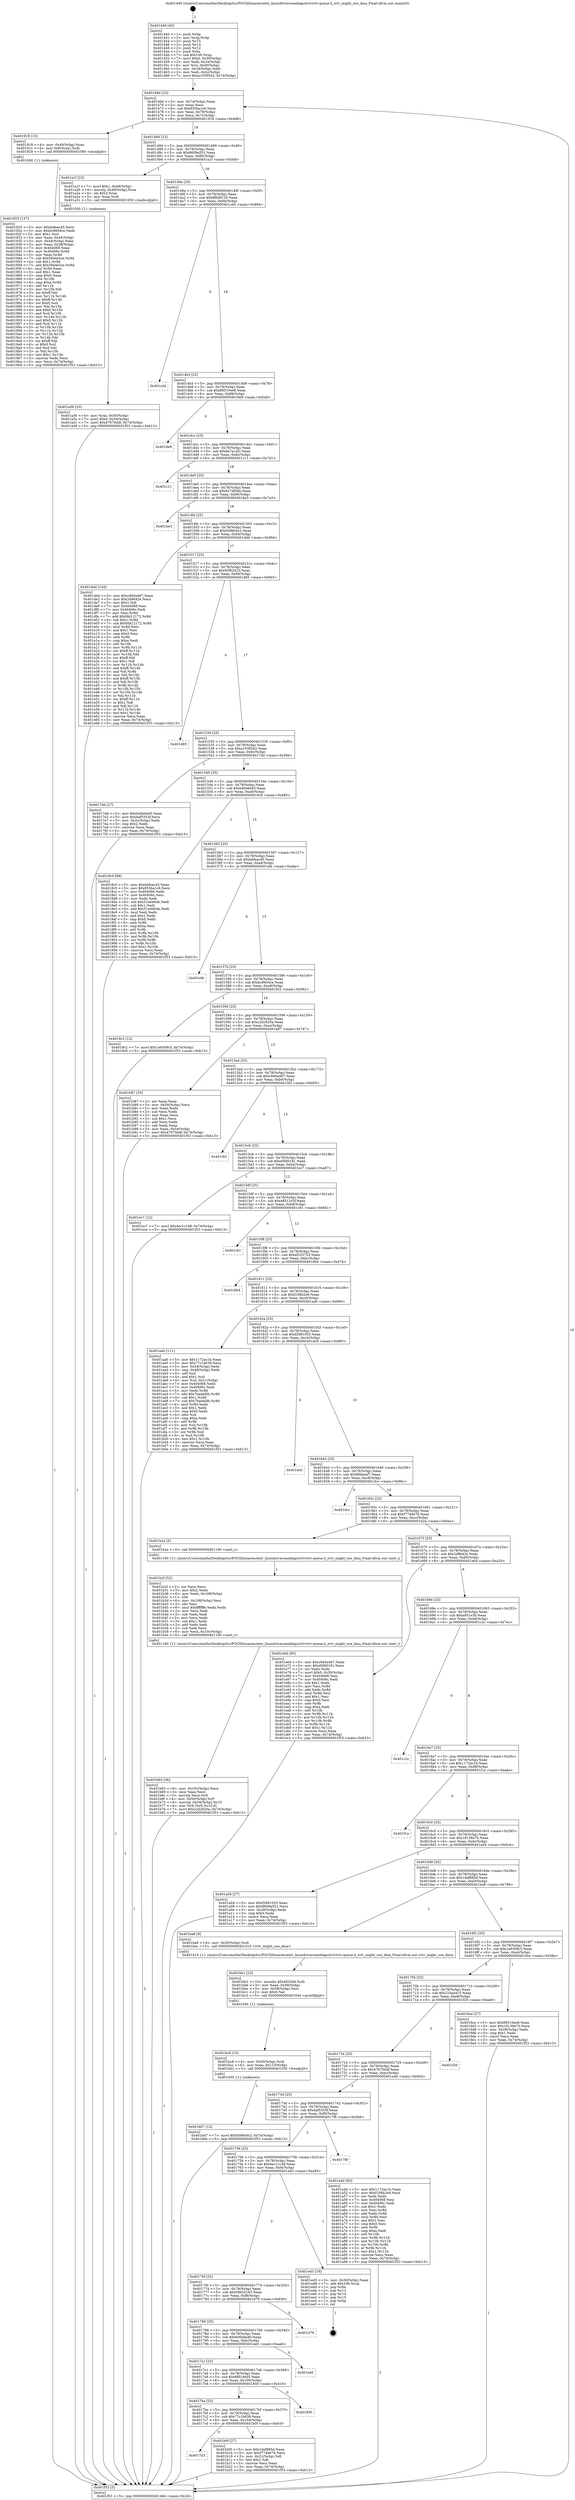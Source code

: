 digraph "0x401440" {
  label = "0x401440 (/mnt/c/Users/mathe/Desktop/tcc/POCII/binaries/extr_linuxdriversmediapciivtvivtv-queue.h_ivtv_might_use_dma_Final-ollvm.out::main(0))"
  labelloc = "t"
  node[shape=record]

  Entry [label="",width=0.3,height=0.3,shape=circle,fillcolor=black,style=filled]
  "0x40146d" [label="{
     0x40146d [23]\l
     | [instrs]\l
     &nbsp;&nbsp;0x40146d \<+3\>: mov -0x74(%rbp),%eax\l
     &nbsp;&nbsp;0x401470 \<+2\>: mov %eax,%ecx\l
     &nbsp;&nbsp;0x401472 \<+6\>: sub $0x855ba1c6,%ecx\l
     &nbsp;&nbsp;0x401478 \<+3\>: mov %eax,-0x78(%rbp)\l
     &nbsp;&nbsp;0x40147b \<+3\>: mov %ecx,-0x7c(%rbp)\l
     &nbsp;&nbsp;0x40147e \<+6\>: je 0000000000401918 \<main+0x4d8\>\l
  }"]
  "0x401918" [label="{
     0x401918 [13]\l
     | [instrs]\l
     &nbsp;&nbsp;0x401918 \<+4\>: mov -0x40(%rbp),%rax\l
     &nbsp;&nbsp;0x40191c \<+4\>: mov 0x8(%rax),%rdi\l
     &nbsp;&nbsp;0x401920 \<+5\>: call 0000000000401060 \<atoi@plt\>\l
     | [calls]\l
     &nbsp;&nbsp;0x401060 \{1\} (unknown)\l
  }"]
  "0x401484" [label="{
     0x401484 [22]\l
     | [instrs]\l
     &nbsp;&nbsp;0x401484 \<+5\>: jmp 0000000000401489 \<main+0x49\>\l
     &nbsp;&nbsp;0x401489 \<+3\>: mov -0x78(%rbp),%eax\l
     &nbsp;&nbsp;0x40148c \<+5\>: sub $0x8609a551,%eax\l
     &nbsp;&nbsp;0x401491 \<+3\>: mov %eax,-0x80(%rbp)\l
     &nbsp;&nbsp;0x401494 \<+6\>: je 0000000000401a1f \<main+0x5df\>\l
  }"]
  Exit [label="",width=0.3,height=0.3,shape=circle,fillcolor=black,style=filled,peripheries=2]
  "0x401a1f" [label="{
     0x401a1f [23]\l
     | [instrs]\l
     &nbsp;&nbsp;0x401a1f \<+7\>: movl $0x1,-0x48(%rbp)\l
     &nbsp;&nbsp;0x401a26 \<+4\>: movslq -0x48(%rbp),%rax\l
     &nbsp;&nbsp;0x401a2a \<+4\>: shl $0x3,%rax\l
     &nbsp;&nbsp;0x401a2e \<+3\>: mov %rax,%rdi\l
     &nbsp;&nbsp;0x401a31 \<+5\>: call 0000000000401050 \<malloc@plt\>\l
     | [calls]\l
     &nbsp;&nbsp;0x401050 \{1\} (unknown)\l
  }"]
  "0x40149a" [label="{
     0x40149a [25]\l
     | [instrs]\l
     &nbsp;&nbsp;0x40149a \<+5\>: jmp 000000000040149f \<main+0x5f\>\l
     &nbsp;&nbsp;0x40149f \<+3\>: mov -0x78(%rbp),%eax\l
     &nbsp;&nbsp;0x4014a2 \<+5\>: sub $0x88b9f120,%eax\l
     &nbsp;&nbsp;0x4014a7 \<+6\>: mov %eax,-0x84(%rbp)\l
     &nbsp;&nbsp;0x4014ad \<+6\>: je 0000000000401cd4 \<main+0x894\>\l
  }"]
  "0x401bd7" [label="{
     0x401bd7 [12]\l
     | [instrs]\l
     &nbsp;&nbsp;0x401bd7 \<+7\>: movl $0x9388c6c2,-0x74(%rbp)\l
     &nbsp;&nbsp;0x401bde \<+5\>: jmp 0000000000401f53 \<main+0xb13\>\l
  }"]
  "0x401cd4" [label="{
     0x401cd4\l
  }", style=dashed]
  "0x4014b3" [label="{
     0x4014b3 [25]\l
     | [instrs]\l
     &nbsp;&nbsp;0x4014b3 \<+5\>: jmp 00000000004014b8 \<main+0x78\>\l
     &nbsp;&nbsp;0x4014b8 \<+3\>: mov -0x78(%rbp),%eax\l
     &nbsp;&nbsp;0x4014bb \<+5\>: sub $0x89510ee8,%eax\l
     &nbsp;&nbsp;0x4014c0 \<+6\>: mov %eax,-0x88(%rbp)\l
     &nbsp;&nbsp;0x4014c6 \<+6\>: je 00000000004019e9 \<main+0x5a9\>\l
  }"]
  "0x401bc8" [label="{
     0x401bc8 [15]\l
     | [instrs]\l
     &nbsp;&nbsp;0x401bc8 \<+4\>: mov -0x50(%rbp),%rdi\l
     &nbsp;&nbsp;0x401bcc \<+6\>: mov %eax,-0x110(%rbp)\l
     &nbsp;&nbsp;0x401bd2 \<+5\>: call 0000000000401030 \<free@plt\>\l
     | [calls]\l
     &nbsp;&nbsp;0x401030 \{1\} (unknown)\l
  }"]
  "0x4019e9" [label="{
     0x4019e9\l
  }", style=dashed]
  "0x4014cc" [label="{
     0x4014cc [25]\l
     | [instrs]\l
     &nbsp;&nbsp;0x4014cc \<+5\>: jmp 00000000004014d1 \<main+0x91\>\l
     &nbsp;&nbsp;0x4014d1 \<+3\>: mov -0x78(%rbp),%eax\l
     &nbsp;&nbsp;0x4014d4 \<+5\>: sub $0x8a7a1af2,%eax\l
     &nbsp;&nbsp;0x4014d9 \<+6\>: mov %eax,-0x8c(%rbp)\l
     &nbsp;&nbsp;0x4014df \<+6\>: je 0000000000401c11 \<main+0x7d1\>\l
  }"]
  "0x401bb1" [label="{
     0x401bb1 [23]\l
     | [instrs]\l
     &nbsp;&nbsp;0x401bb1 \<+10\>: movabs $0x4020d6,%rdi\l
     &nbsp;&nbsp;0x401bbb \<+3\>: mov %eax,-0x58(%rbp)\l
     &nbsp;&nbsp;0x401bbe \<+3\>: mov -0x58(%rbp),%esi\l
     &nbsp;&nbsp;0x401bc1 \<+2\>: mov $0x0,%al\l
     &nbsp;&nbsp;0x401bc3 \<+5\>: call 0000000000401040 \<printf@plt\>\l
     | [calls]\l
     &nbsp;&nbsp;0x401040 \{1\} (unknown)\l
  }"]
  "0x401c11" [label="{
     0x401c11\l
  }", style=dashed]
  "0x4014e5" [label="{
     0x4014e5 [25]\l
     | [instrs]\l
     &nbsp;&nbsp;0x4014e5 \<+5\>: jmp 00000000004014ea \<main+0xaa\>\l
     &nbsp;&nbsp;0x4014ea \<+3\>: mov -0x78(%rbp),%eax\l
     &nbsp;&nbsp;0x4014ed \<+5\>: sub $0x927df54b,%eax\l
     &nbsp;&nbsp;0x4014f2 \<+6\>: mov %eax,-0x90(%rbp)\l
     &nbsp;&nbsp;0x4014f8 \<+6\>: je 0000000000401be3 \<main+0x7a3\>\l
  }"]
  "0x401b63" [label="{
     0x401b63 [36]\l
     | [instrs]\l
     &nbsp;&nbsp;0x401b63 \<+6\>: mov -0x10c(%rbp),%ecx\l
     &nbsp;&nbsp;0x401b69 \<+3\>: imul %eax,%ecx\l
     &nbsp;&nbsp;0x401b6c \<+3\>: movslq %ecx,%r8\l
     &nbsp;&nbsp;0x401b6f \<+4\>: mov -0x50(%rbp),%r9\l
     &nbsp;&nbsp;0x401b73 \<+4\>: movslq -0x54(%rbp),%r10\l
     &nbsp;&nbsp;0x401b77 \<+4\>: mov %r8,(%r9,%r10,8)\l
     &nbsp;&nbsp;0x401b7b \<+7\>: movl $0xc2d2620a,-0x74(%rbp)\l
     &nbsp;&nbsp;0x401b82 \<+5\>: jmp 0000000000401f53 \<main+0xb13\>\l
  }"]
  "0x401be3" [label="{
     0x401be3\l
  }", style=dashed]
  "0x4014fe" [label="{
     0x4014fe [25]\l
     | [instrs]\l
     &nbsp;&nbsp;0x4014fe \<+5\>: jmp 0000000000401503 \<main+0xc3\>\l
     &nbsp;&nbsp;0x401503 \<+3\>: mov -0x78(%rbp),%eax\l
     &nbsp;&nbsp;0x401506 \<+5\>: sub $0x9388c6c2,%eax\l
     &nbsp;&nbsp;0x40150b \<+6\>: mov %eax,-0x94(%rbp)\l
     &nbsp;&nbsp;0x401511 \<+6\>: je 0000000000401ddd \<main+0x99d\>\l
  }"]
  "0x401b2f" [label="{
     0x401b2f [52]\l
     | [instrs]\l
     &nbsp;&nbsp;0x401b2f \<+2\>: xor %ecx,%ecx\l
     &nbsp;&nbsp;0x401b31 \<+5\>: mov $0x2,%edx\l
     &nbsp;&nbsp;0x401b36 \<+6\>: mov %edx,-0x108(%rbp)\l
     &nbsp;&nbsp;0x401b3c \<+1\>: cltd\l
     &nbsp;&nbsp;0x401b3d \<+6\>: mov -0x108(%rbp),%esi\l
     &nbsp;&nbsp;0x401b43 \<+2\>: idiv %esi\l
     &nbsp;&nbsp;0x401b45 \<+6\>: imul $0xfffffffe,%edx,%edx\l
     &nbsp;&nbsp;0x401b4b \<+2\>: mov %ecx,%edi\l
     &nbsp;&nbsp;0x401b4d \<+2\>: sub %edx,%edi\l
     &nbsp;&nbsp;0x401b4f \<+2\>: mov %ecx,%edx\l
     &nbsp;&nbsp;0x401b51 \<+3\>: sub $0x1,%edx\l
     &nbsp;&nbsp;0x401b54 \<+2\>: add %edx,%edi\l
     &nbsp;&nbsp;0x401b56 \<+2\>: sub %edi,%ecx\l
     &nbsp;&nbsp;0x401b58 \<+6\>: mov %ecx,-0x10c(%rbp)\l
     &nbsp;&nbsp;0x401b5e \<+5\>: call 0000000000401160 \<next_i\>\l
     | [calls]\l
     &nbsp;&nbsp;0x401160 \{1\} (/mnt/c/Users/mathe/Desktop/tcc/POCII/binaries/extr_linuxdriversmediapciivtvivtv-queue.h_ivtv_might_use_dma_Final-ollvm.out::next_i)\l
  }"]
  "0x401ddd" [label="{
     0x401ddd [144]\l
     | [instrs]\l
     &nbsp;&nbsp;0x401ddd \<+5\>: mov $0xc940a467,%eax\l
     &nbsp;&nbsp;0x401de2 \<+5\>: mov $0x2d8642e,%ecx\l
     &nbsp;&nbsp;0x401de7 \<+2\>: mov $0x1,%dl\l
     &nbsp;&nbsp;0x401de9 \<+7\>: mov 0x404068,%esi\l
     &nbsp;&nbsp;0x401df0 \<+7\>: mov 0x40406c,%edi\l
     &nbsp;&nbsp;0x401df7 \<+3\>: mov %esi,%r8d\l
     &nbsp;&nbsp;0x401dfa \<+7\>: add $0xfdd12172,%r8d\l
     &nbsp;&nbsp;0x401e01 \<+4\>: sub $0x1,%r8d\l
     &nbsp;&nbsp;0x401e05 \<+7\>: sub $0xfdd12172,%r8d\l
     &nbsp;&nbsp;0x401e0c \<+4\>: imul %r8d,%esi\l
     &nbsp;&nbsp;0x401e10 \<+3\>: and $0x1,%esi\l
     &nbsp;&nbsp;0x401e13 \<+3\>: cmp $0x0,%esi\l
     &nbsp;&nbsp;0x401e16 \<+4\>: sete %r9b\l
     &nbsp;&nbsp;0x401e1a \<+3\>: cmp $0xa,%edi\l
     &nbsp;&nbsp;0x401e1d \<+4\>: setl %r10b\l
     &nbsp;&nbsp;0x401e21 \<+3\>: mov %r9b,%r11b\l
     &nbsp;&nbsp;0x401e24 \<+4\>: xor $0xff,%r11b\l
     &nbsp;&nbsp;0x401e28 \<+3\>: mov %r10b,%bl\l
     &nbsp;&nbsp;0x401e2b \<+3\>: xor $0xff,%bl\l
     &nbsp;&nbsp;0x401e2e \<+3\>: xor $0x1,%dl\l
     &nbsp;&nbsp;0x401e31 \<+3\>: mov %r11b,%r14b\l
     &nbsp;&nbsp;0x401e34 \<+4\>: and $0xff,%r14b\l
     &nbsp;&nbsp;0x401e38 \<+3\>: and %dl,%r9b\l
     &nbsp;&nbsp;0x401e3b \<+3\>: mov %bl,%r15b\l
     &nbsp;&nbsp;0x401e3e \<+4\>: and $0xff,%r15b\l
     &nbsp;&nbsp;0x401e42 \<+3\>: and %dl,%r10b\l
     &nbsp;&nbsp;0x401e45 \<+3\>: or %r9b,%r14b\l
     &nbsp;&nbsp;0x401e48 \<+3\>: or %r10b,%r15b\l
     &nbsp;&nbsp;0x401e4b \<+3\>: xor %r15b,%r14b\l
     &nbsp;&nbsp;0x401e4e \<+3\>: or %bl,%r11b\l
     &nbsp;&nbsp;0x401e51 \<+4\>: xor $0xff,%r11b\l
     &nbsp;&nbsp;0x401e55 \<+3\>: or $0x1,%dl\l
     &nbsp;&nbsp;0x401e58 \<+3\>: and %dl,%r11b\l
     &nbsp;&nbsp;0x401e5b \<+3\>: or %r11b,%r14b\l
     &nbsp;&nbsp;0x401e5e \<+4\>: test $0x1,%r14b\l
     &nbsp;&nbsp;0x401e62 \<+3\>: cmovne %ecx,%eax\l
     &nbsp;&nbsp;0x401e65 \<+3\>: mov %eax,-0x74(%rbp)\l
     &nbsp;&nbsp;0x401e68 \<+5\>: jmp 0000000000401f53 \<main+0xb13\>\l
  }"]
  "0x401517" [label="{
     0x401517 [25]\l
     | [instrs]\l
     &nbsp;&nbsp;0x401517 \<+5\>: jmp 000000000040151c \<main+0xdc\>\l
     &nbsp;&nbsp;0x40151c \<+3\>: mov -0x78(%rbp),%eax\l
     &nbsp;&nbsp;0x40151f \<+5\>: sub $0x93fb2b23,%eax\l
     &nbsp;&nbsp;0x401524 \<+6\>: mov %eax,-0x98(%rbp)\l
     &nbsp;&nbsp;0x40152a \<+6\>: je 0000000000401d85 \<main+0x945\>\l
  }"]
  "0x4017d3" [label="{
     0x4017d3\l
  }", style=dashed]
  "0x401d85" [label="{
     0x401d85\l
  }", style=dashed]
  "0x401530" [label="{
     0x401530 [25]\l
     | [instrs]\l
     &nbsp;&nbsp;0x401530 \<+5\>: jmp 0000000000401535 \<main+0xf5\>\l
     &nbsp;&nbsp;0x401535 \<+3\>: mov -0x78(%rbp),%eax\l
     &nbsp;&nbsp;0x401538 \<+5\>: sub $0xa1039542,%eax\l
     &nbsp;&nbsp;0x40153d \<+6\>: mov %eax,-0x9c(%rbp)\l
     &nbsp;&nbsp;0x401543 \<+6\>: je 00000000004017dd \<main+0x39d\>\l
  }"]
  "0x401b0f" [label="{
     0x401b0f [27]\l
     | [instrs]\l
     &nbsp;&nbsp;0x401b0f \<+5\>: mov $0x1daf885d,%eax\l
     &nbsp;&nbsp;0x401b14 \<+5\>: mov $0xf774de78,%ecx\l
     &nbsp;&nbsp;0x401b19 \<+3\>: mov -0x21(%rbp),%dl\l
     &nbsp;&nbsp;0x401b1c \<+3\>: test $0x1,%dl\l
     &nbsp;&nbsp;0x401b1f \<+3\>: cmovne %ecx,%eax\l
     &nbsp;&nbsp;0x401b22 \<+3\>: mov %eax,-0x74(%rbp)\l
     &nbsp;&nbsp;0x401b25 \<+5\>: jmp 0000000000401f53 \<main+0xb13\>\l
  }"]
  "0x4017dd" [label="{
     0x4017dd [27]\l
     | [instrs]\l
     &nbsp;&nbsp;0x4017dd \<+5\>: mov $0xb40e6e45,%eax\l
     &nbsp;&nbsp;0x4017e2 \<+5\>: mov $0x4af5353f,%ecx\l
     &nbsp;&nbsp;0x4017e7 \<+3\>: mov -0x2c(%rbp),%edx\l
     &nbsp;&nbsp;0x4017ea \<+3\>: cmp $0x2,%edx\l
     &nbsp;&nbsp;0x4017ed \<+3\>: cmovne %ecx,%eax\l
     &nbsp;&nbsp;0x4017f0 \<+3\>: mov %eax,-0x74(%rbp)\l
     &nbsp;&nbsp;0x4017f3 \<+5\>: jmp 0000000000401f53 \<main+0xb13\>\l
  }"]
  "0x401549" [label="{
     0x401549 [25]\l
     | [instrs]\l
     &nbsp;&nbsp;0x401549 \<+5\>: jmp 000000000040154e \<main+0x10e\>\l
     &nbsp;&nbsp;0x40154e \<+3\>: mov -0x78(%rbp),%eax\l
     &nbsp;&nbsp;0x401551 \<+5\>: sub $0xb40e6e45,%eax\l
     &nbsp;&nbsp;0x401556 \<+6\>: mov %eax,-0xa0(%rbp)\l
     &nbsp;&nbsp;0x40155c \<+6\>: je 00000000004018c0 \<main+0x480\>\l
  }"]
  "0x401f53" [label="{
     0x401f53 [5]\l
     | [instrs]\l
     &nbsp;&nbsp;0x401f53 \<+5\>: jmp 000000000040146d \<main+0x2d\>\l
  }"]
  "0x401440" [label="{
     0x401440 [45]\l
     | [instrs]\l
     &nbsp;&nbsp;0x401440 \<+1\>: push %rbp\l
     &nbsp;&nbsp;0x401441 \<+3\>: mov %rsp,%rbp\l
     &nbsp;&nbsp;0x401444 \<+2\>: push %r15\l
     &nbsp;&nbsp;0x401446 \<+2\>: push %r14\l
     &nbsp;&nbsp;0x401448 \<+2\>: push %r12\l
     &nbsp;&nbsp;0x40144a \<+1\>: push %rbx\l
     &nbsp;&nbsp;0x40144b \<+7\>: sub $0x100,%rsp\l
     &nbsp;&nbsp;0x401452 \<+7\>: movl $0x0,-0x30(%rbp)\l
     &nbsp;&nbsp;0x401459 \<+3\>: mov %edi,-0x34(%rbp)\l
     &nbsp;&nbsp;0x40145c \<+4\>: mov %rsi,-0x40(%rbp)\l
     &nbsp;&nbsp;0x401460 \<+3\>: mov -0x34(%rbp),%edi\l
     &nbsp;&nbsp;0x401463 \<+3\>: mov %edi,-0x2c(%rbp)\l
     &nbsp;&nbsp;0x401466 \<+7\>: movl $0xa1039542,-0x74(%rbp)\l
  }"]
  "0x4017ba" [label="{
     0x4017ba [25]\l
     | [instrs]\l
     &nbsp;&nbsp;0x4017ba \<+5\>: jmp 00000000004017bf \<main+0x37f\>\l
     &nbsp;&nbsp;0x4017bf \<+3\>: mov -0x78(%rbp),%eax\l
     &nbsp;&nbsp;0x4017c2 \<+5\>: sub $0x77c1b639,%eax\l
     &nbsp;&nbsp;0x4017c7 \<+6\>: mov %eax,-0x104(%rbp)\l
     &nbsp;&nbsp;0x4017cd \<+6\>: je 0000000000401b0f \<main+0x6cf\>\l
  }"]
  "0x4018c0" [label="{
     0x4018c0 [88]\l
     | [instrs]\l
     &nbsp;&nbsp;0x4018c0 \<+5\>: mov $0xbbfeac45,%eax\l
     &nbsp;&nbsp;0x4018c5 \<+5\>: mov $0x855ba1c6,%ecx\l
     &nbsp;&nbsp;0x4018ca \<+7\>: mov 0x404068,%edx\l
     &nbsp;&nbsp;0x4018d1 \<+7\>: mov 0x40406c,%esi\l
     &nbsp;&nbsp;0x4018d8 \<+2\>: mov %edx,%edi\l
     &nbsp;&nbsp;0x4018da \<+6\>: sub $0x51ed464b,%edi\l
     &nbsp;&nbsp;0x4018e0 \<+3\>: sub $0x1,%edi\l
     &nbsp;&nbsp;0x4018e3 \<+6\>: add $0x51ed464b,%edi\l
     &nbsp;&nbsp;0x4018e9 \<+3\>: imul %edi,%edx\l
     &nbsp;&nbsp;0x4018ec \<+3\>: and $0x1,%edx\l
     &nbsp;&nbsp;0x4018ef \<+3\>: cmp $0x0,%edx\l
     &nbsp;&nbsp;0x4018f2 \<+4\>: sete %r8b\l
     &nbsp;&nbsp;0x4018f6 \<+3\>: cmp $0xa,%esi\l
     &nbsp;&nbsp;0x4018f9 \<+4\>: setl %r9b\l
     &nbsp;&nbsp;0x4018fd \<+3\>: mov %r8b,%r10b\l
     &nbsp;&nbsp;0x401900 \<+3\>: and %r9b,%r10b\l
     &nbsp;&nbsp;0x401903 \<+3\>: xor %r9b,%r8b\l
     &nbsp;&nbsp;0x401906 \<+3\>: or %r8b,%r10b\l
     &nbsp;&nbsp;0x401909 \<+4\>: test $0x1,%r10b\l
     &nbsp;&nbsp;0x40190d \<+3\>: cmovne %ecx,%eax\l
     &nbsp;&nbsp;0x401910 \<+3\>: mov %eax,-0x74(%rbp)\l
     &nbsp;&nbsp;0x401913 \<+5\>: jmp 0000000000401f53 \<main+0xb13\>\l
  }"]
  "0x401562" [label="{
     0x401562 [25]\l
     | [instrs]\l
     &nbsp;&nbsp;0x401562 \<+5\>: jmp 0000000000401567 \<main+0x127\>\l
     &nbsp;&nbsp;0x401567 \<+3\>: mov -0x78(%rbp),%eax\l
     &nbsp;&nbsp;0x40156a \<+5\>: sub $0xbbfeac45,%eax\l
     &nbsp;&nbsp;0x40156f \<+6\>: mov %eax,-0xa4(%rbp)\l
     &nbsp;&nbsp;0x401575 \<+6\>: je 0000000000401efe \<main+0xabe\>\l
  }"]
  "0x401925" [label="{
     0x401925 [157]\l
     | [instrs]\l
     &nbsp;&nbsp;0x401925 \<+5\>: mov $0xbbfeac45,%ecx\l
     &nbsp;&nbsp;0x40192a \<+5\>: mov $0xbc8604ce,%edx\l
     &nbsp;&nbsp;0x40192f \<+3\>: mov $0x1,%sil\l
     &nbsp;&nbsp;0x401932 \<+3\>: mov %eax,-0x44(%rbp)\l
     &nbsp;&nbsp;0x401935 \<+3\>: mov -0x44(%rbp),%eax\l
     &nbsp;&nbsp;0x401938 \<+3\>: mov %eax,-0x28(%rbp)\l
     &nbsp;&nbsp;0x40193b \<+7\>: mov 0x404068,%eax\l
     &nbsp;&nbsp;0x401942 \<+8\>: mov 0x40406c,%r8d\l
     &nbsp;&nbsp;0x40194a \<+3\>: mov %eax,%r9d\l
     &nbsp;&nbsp;0x40194d \<+7\>: sub $0x5944e3ce,%r9d\l
     &nbsp;&nbsp;0x401954 \<+4\>: sub $0x1,%r9d\l
     &nbsp;&nbsp;0x401958 \<+7\>: add $0x5944e3ce,%r9d\l
     &nbsp;&nbsp;0x40195f \<+4\>: imul %r9d,%eax\l
     &nbsp;&nbsp;0x401963 \<+3\>: and $0x1,%eax\l
     &nbsp;&nbsp;0x401966 \<+3\>: cmp $0x0,%eax\l
     &nbsp;&nbsp;0x401969 \<+4\>: sete %r10b\l
     &nbsp;&nbsp;0x40196d \<+4\>: cmp $0xa,%r8d\l
     &nbsp;&nbsp;0x401971 \<+4\>: setl %r11b\l
     &nbsp;&nbsp;0x401975 \<+3\>: mov %r10b,%bl\l
     &nbsp;&nbsp;0x401978 \<+3\>: xor $0xff,%bl\l
     &nbsp;&nbsp;0x40197b \<+3\>: mov %r11b,%r14b\l
     &nbsp;&nbsp;0x40197e \<+4\>: xor $0xff,%r14b\l
     &nbsp;&nbsp;0x401982 \<+4\>: xor $0x0,%sil\l
     &nbsp;&nbsp;0x401986 \<+3\>: mov %bl,%r15b\l
     &nbsp;&nbsp;0x401989 \<+4\>: and $0x0,%r15b\l
     &nbsp;&nbsp;0x40198d \<+3\>: and %sil,%r10b\l
     &nbsp;&nbsp;0x401990 \<+3\>: mov %r14b,%r12b\l
     &nbsp;&nbsp;0x401993 \<+4\>: and $0x0,%r12b\l
     &nbsp;&nbsp;0x401997 \<+3\>: and %sil,%r11b\l
     &nbsp;&nbsp;0x40199a \<+3\>: or %r10b,%r15b\l
     &nbsp;&nbsp;0x40199d \<+3\>: or %r11b,%r12b\l
     &nbsp;&nbsp;0x4019a0 \<+3\>: xor %r12b,%r15b\l
     &nbsp;&nbsp;0x4019a3 \<+3\>: or %r14b,%bl\l
     &nbsp;&nbsp;0x4019a6 \<+3\>: xor $0xff,%bl\l
     &nbsp;&nbsp;0x4019a9 \<+4\>: or $0x0,%sil\l
     &nbsp;&nbsp;0x4019ad \<+3\>: and %sil,%bl\l
     &nbsp;&nbsp;0x4019b0 \<+3\>: or %bl,%r15b\l
     &nbsp;&nbsp;0x4019b3 \<+4\>: test $0x1,%r15b\l
     &nbsp;&nbsp;0x4019b7 \<+3\>: cmovne %edx,%ecx\l
     &nbsp;&nbsp;0x4019ba \<+3\>: mov %ecx,-0x74(%rbp)\l
     &nbsp;&nbsp;0x4019bd \<+5\>: jmp 0000000000401f53 \<main+0xb13\>\l
  }"]
  "0x401850" [label="{
     0x401850\l
  }", style=dashed]
  "0x401efe" [label="{
     0x401efe\l
  }", style=dashed]
  "0x40157b" [label="{
     0x40157b [25]\l
     | [instrs]\l
     &nbsp;&nbsp;0x40157b \<+5\>: jmp 0000000000401580 \<main+0x140\>\l
     &nbsp;&nbsp;0x401580 \<+3\>: mov -0x78(%rbp),%eax\l
     &nbsp;&nbsp;0x401583 \<+5\>: sub $0xbc8604ce,%eax\l
     &nbsp;&nbsp;0x401588 \<+6\>: mov %eax,-0xa8(%rbp)\l
     &nbsp;&nbsp;0x40158e \<+6\>: je 00000000004019c2 \<main+0x582\>\l
  }"]
  "0x4017a1" [label="{
     0x4017a1 [25]\l
     | [instrs]\l
     &nbsp;&nbsp;0x4017a1 \<+5\>: jmp 00000000004017a6 \<main+0x366\>\l
     &nbsp;&nbsp;0x4017a6 \<+3\>: mov -0x78(%rbp),%eax\l
     &nbsp;&nbsp;0x4017a9 \<+5\>: sub $0x6f814ed5,%eax\l
     &nbsp;&nbsp;0x4017ae \<+6\>: mov %eax,-0x100(%rbp)\l
     &nbsp;&nbsp;0x4017b4 \<+6\>: je 0000000000401850 \<main+0x410\>\l
  }"]
  "0x4019c2" [label="{
     0x4019c2 [12]\l
     | [instrs]\l
     &nbsp;&nbsp;0x4019c2 \<+7\>: movl $0x1e9309c5,-0x74(%rbp)\l
     &nbsp;&nbsp;0x4019c9 \<+5\>: jmp 0000000000401f53 \<main+0xb13\>\l
  }"]
  "0x401594" [label="{
     0x401594 [25]\l
     | [instrs]\l
     &nbsp;&nbsp;0x401594 \<+5\>: jmp 0000000000401599 \<main+0x159\>\l
     &nbsp;&nbsp;0x401599 \<+3\>: mov -0x78(%rbp),%eax\l
     &nbsp;&nbsp;0x40159c \<+5\>: sub $0xc2d2620a,%eax\l
     &nbsp;&nbsp;0x4015a1 \<+6\>: mov %eax,-0xac(%rbp)\l
     &nbsp;&nbsp;0x4015a7 \<+6\>: je 0000000000401b87 \<main+0x747\>\l
  }"]
  "0x401ee6" [label="{
     0x401ee6\l
  }", style=dashed]
  "0x401b87" [label="{
     0x401b87 [33]\l
     | [instrs]\l
     &nbsp;&nbsp;0x401b87 \<+2\>: xor %eax,%eax\l
     &nbsp;&nbsp;0x401b89 \<+3\>: mov -0x54(%rbp),%ecx\l
     &nbsp;&nbsp;0x401b8c \<+2\>: mov %eax,%edx\l
     &nbsp;&nbsp;0x401b8e \<+2\>: sub %ecx,%edx\l
     &nbsp;&nbsp;0x401b90 \<+2\>: mov %eax,%ecx\l
     &nbsp;&nbsp;0x401b92 \<+3\>: sub $0x1,%ecx\l
     &nbsp;&nbsp;0x401b95 \<+2\>: add %ecx,%edx\l
     &nbsp;&nbsp;0x401b97 \<+2\>: sub %edx,%eax\l
     &nbsp;&nbsp;0x401b99 \<+3\>: mov %eax,-0x54(%rbp)\l
     &nbsp;&nbsp;0x401b9c \<+7\>: movl $0x47670d4f,-0x74(%rbp)\l
     &nbsp;&nbsp;0x401ba3 \<+5\>: jmp 0000000000401f53 \<main+0xb13\>\l
  }"]
  "0x4015ad" [label="{
     0x4015ad [25]\l
     | [instrs]\l
     &nbsp;&nbsp;0x4015ad \<+5\>: jmp 00000000004015b2 \<main+0x172\>\l
     &nbsp;&nbsp;0x4015b2 \<+3\>: mov -0x78(%rbp),%eax\l
     &nbsp;&nbsp;0x4015b5 \<+5\>: sub $0xc940a467,%eax\l
     &nbsp;&nbsp;0x4015ba \<+6\>: mov %eax,-0xb0(%rbp)\l
     &nbsp;&nbsp;0x4015c0 \<+6\>: je 0000000000401f45 \<main+0xb05\>\l
  }"]
  "0x401788" [label="{
     0x401788 [25]\l
     | [instrs]\l
     &nbsp;&nbsp;0x401788 \<+5\>: jmp 000000000040178d \<main+0x34d\>\l
     &nbsp;&nbsp;0x40178d \<+3\>: mov -0x78(%rbp),%eax\l
     &nbsp;&nbsp;0x401790 \<+5\>: sub $0x606bbe40,%eax\l
     &nbsp;&nbsp;0x401795 \<+6\>: mov %eax,-0xfc(%rbp)\l
     &nbsp;&nbsp;0x40179b \<+6\>: je 0000000000401ee6 \<main+0xaa6\>\l
  }"]
  "0x401f45" [label="{
     0x401f45\l
  }", style=dashed]
  "0x4015c6" [label="{
     0x4015c6 [25]\l
     | [instrs]\l
     &nbsp;&nbsp;0x4015c6 \<+5\>: jmp 00000000004015cb \<main+0x18b\>\l
     &nbsp;&nbsp;0x4015cb \<+3\>: mov -0x78(%rbp),%eax\l
     &nbsp;&nbsp;0x4015ce \<+5\>: sub $0xd0fd0181,%eax\l
     &nbsp;&nbsp;0x4015d3 \<+6\>: mov %eax,-0xb4(%rbp)\l
     &nbsp;&nbsp;0x4015d9 \<+6\>: je 0000000000401ec7 \<main+0xa87\>\l
  }"]
  "0x401d79" [label="{
     0x401d79\l
  }", style=dashed]
  "0x401ec7" [label="{
     0x401ec7 [12]\l
     | [instrs]\l
     &nbsp;&nbsp;0x401ec7 \<+7\>: movl $0x4ec1c148,-0x74(%rbp)\l
     &nbsp;&nbsp;0x401ece \<+5\>: jmp 0000000000401f53 \<main+0xb13\>\l
  }"]
  "0x4015df" [label="{
     0x4015df [25]\l
     | [instrs]\l
     &nbsp;&nbsp;0x4015df \<+5\>: jmp 00000000004015e4 \<main+0x1a4\>\l
     &nbsp;&nbsp;0x4015e4 \<+3\>: mov -0x78(%rbp),%eax\l
     &nbsp;&nbsp;0x4015e7 \<+5\>: sub $0xe8512c5f,%eax\l
     &nbsp;&nbsp;0x4015ec \<+6\>: mov %eax,-0xb8(%rbp)\l
     &nbsp;&nbsp;0x4015f2 \<+6\>: je 0000000000401c81 \<main+0x841\>\l
  }"]
  "0x40176f" [label="{
     0x40176f [25]\l
     | [instrs]\l
     &nbsp;&nbsp;0x40176f \<+5\>: jmp 0000000000401774 \<main+0x334\>\l
     &nbsp;&nbsp;0x401774 \<+3\>: mov -0x78(%rbp),%eax\l
     &nbsp;&nbsp;0x401777 \<+5\>: sub $0x58624183,%eax\l
     &nbsp;&nbsp;0x40177c \<+6\>: mov %eax,-0xf8(%rbp)\l
     &nbsp;&nbsp;0x401782 \<+6\>: je 0000000000401d79 \<main+0x939\>\l
  }"]
  "0x401c81" [label="{
     0x401c81\l
  }", style=dashed]
  "0x4015f8" [label="{
     0x4015f8 [25]\l
     | [instrs]\l
     &nbsp;&nbsp;0x4015f8 \<+5\>: jmp 00000000004015fd \<main+0x1bd\>\l
     &nbsp;&nbsp;0x4015fd \<+3\>: mov -0x78(%rbp),%eax\l
     &nbsp;&nbsp;0x401600 \<+5\>: sub $0xef253725,%eax\l
     &nbsp;&nbsp;0x401605 \<+6\>: mov %eax,-0xbc(%rbp)\l
     &nbsp;&nbsp;0x40160b \<+6\>: je 00000000004018b4 \<main+0x474\>\l
  }"]
  "0x401ed3" [label="{
     0x401ed3 [19]\l
     | [instrs]\l
     &nbsp;&nbsp;0x401ed3 \<+3\>: mov -0x30(%rbp),%eax\l
     &nbsp;&nbsp;0x401ed6 \<+7\>: add $0x100,%rsp\l
     &nbsp;&nbsp;0x401edd \<+1\>: pop %rbx\l
     &nbsp;&nbsp;0x401ede \<+2\>: pop %r12\l
     &nbsp;&nbsp;0x401ee0 \<+2\>: pop %r14\l
     &nbsp;&nbsp;0x401ee2 \<+2\>: pop %r15\l
     &nbsp;&nbsp;0x401ee4 \<+1\>: pop %rbp\l
     &nbsp;&nbsp;0x401ee5 \<+1\>: ret\l
  }"]
  "0x4018b4" [label="{
     0x4018b4\l
  }", style=dashed]
  "0x401611" [label="{
     0x401611 [25]\l
     | [instrs]\l
     &nbsp;&nbsp;0x401611 \<+5\>: jmp 0000000000401616 \<main+0x1d6\>\l
     &nbsp;&nbsp;0x401616 \<+3\>: mov -0x78(%rbp),%eax\l
     &nbsp;&nbsp;0x401619 \<+5\>: sub $0xf108b2e9,%eax\l
     &nbsp;&nbsp;0x40161e \<+6\>: mov %eax,-0xc0(%rbp)\l
     &nbsp;&nbsp;0x401624 \<+6\>: je 0000000000401aa0 \<main+0x660\>\l
  }"]
  "0x401756" [label="{
     0x401756 [25]\l
     | [instrs]\l
     &nbsp;&nbsp;0x401756 \<+5\>: jmp 000000000040175b \<main+0x31b\>\l
     &nbsp;&nbsp;0x40175b \<+3\>: mov -0x78(%rbp),%eax\l
     &nbsp;&nbsp;0x40175e \<+5\>: sub $0x4ec1c148,%eax\l
     &nbsp;&nbsp;0x401763 \<+6\>: mov %eax,-0xf4(%rbp)\l
     &nbsp;&nbsp;0x401769 \<+6\>: je 0000000000401ed3 \<main+0xa93\>\l
  }"]
  "0x401aa0" [label="{
     0x401aa0 [111]\l
     | [instrs]\l
     &nbsp;&nbsp;0x401aa0 \<+5\>: mov $0x1172ac1b,%eax\l
     &nbsp;&nbsp;0x401aa5 \<+5\>: mov $0x77c1b639,%ecx\l
     &nbsp;&nbsp;0x401aaa \<+3\>: mov -0x54(%rbp),%edx\l
     &nbsp;&nbsp;0x401aad \<+3\>: cmp -0x48(%rbp),%edx\l
     &nbsp;&nbsp;0x401ab0 \<+4\>: setl %sil\l
     &nbsp;&nbsp;0x401ab4 \<+4\>: and $0x1,%sil\l
     &nbsp;&nbsp;0x401ab8 \<+4\>: mov %sil,-0x21(%rbp)\l
     &nbsp;&nbsp;0x401abc \<+7\>: mov 0x404068,%edx\l
     &nbsp;&nbsp;0x401ac3 \<+7\>: mov 0x40406c,%edi\l
     &nbsp;&nbsp;0x401aca \<+3\>: mov %edx,%r8d\l
     &nbsp;&nbsp;0x401acd \<+7\>: add $0x7badaf4b,%r8d\l
     &nbsp;&nbsp;0x401ad4 \<+4\>: sub $0x1,%r8d\l
     &nbsp;&nbsp;0x401ad8 \<+7\>: sub $0x7badaf4b,%r8d\l
     &nbsp;&nbsp;0x401adf \<+4\>: imul %r8d,%edx\l
     &nbsp;&nbsp;0x401ae3 \<+3\>: and $0x1,%edx\l
     &nbsp;&nbsp;0x401ae6 \<+3\>: cmp $0x0,%edx\l
     &nbsp;&nbsp;0x401ae9 \<+4\>: sete %sil\l
     &nbsp;&nbsp;0x401aed \<+3\>: cmp $0xa,%edi\l
     &nbsp;&nbsp;0x401af0 \<+4\>: setl %r9b\l
     &nbsp;&nbsp;0x401af4 \<+3\>: mov %sil,%r10b\l
     &nbsp;&nbsp;0x401af7 \<+3\>: and %r9b,%r10b\l
     &nbsp;&nbsp;0x401afa \<+3\>: xor %r9b,%sil\l
     &nbsp;&nbsp;0x401afd \<+3\>: or %sil,%r10b\l
     &nbsp;&nbsp;0x401b00 \<+4\>: test $0x1,%r10b\l
     &nbsp;&nbsp;0x401b04 \<+3\>: cmovne %ecx,%eax\l
     &nbsp;&nbsp;0x401b07 \<+3\>: mov %eax,-0x74(%rbp)\l
     &nbsp;&nbsp;0x401b0a \<+5\>: jmp 0000000000401f53 \<main+0xb13\>\l
  }"]
  "0x40162a" [label="{
     0x40162a [25]\l
     | [instrs]\l
     &nbsp;&nbsp;0x40162a \<+5\>: jmp 000000000040162f \<main+0x1ef\>\l
     &nbsp;&nbsp;0x40162f \<+3\>: mov -0x78(%rbp),%eax\l
     &nbsp;&nbsp;0x401632 \<+5\>: sub $0xf2981053,%eax\l
     &nbsp;&nbsp;0x401637 \<+6\>: mov %eax,-0xc4(%rbp)\l
     &nbsp;&nbsp;0x40163d \<+6\>: je 0000000000401dc0 \<main+0x980\>\l
  }"]
  "0x4017f8" [label="{
     0x4017f8\l
  }", style=dashed]
  "0x401dc0" [label="{
     0x401dc0\l
  }", style=dashed]
  "0x401643" [label="{
     0x401643 [25]\l
     | [instrs]\l
     &nbsp;&nbsp;0x401643 \<+5\>: jmp 0000000000401648 \<main+0x208\>\l
     &nbsp;&nbsp;0x401648 \<+3\>: mov -0x78(%rbp),%eax\l
     &nbsp;&nbsp;0x40164b \<+5\>: sub $0xf6bbeef7,%eax\l
     &nbsp;&nbsp;0x401650 \<+6\>: mov %eax,-0xc8(%rbp)\l
     &nbsp;&nbsp;0x401656 \<+6\>: je 0000000000401dcc \<main+0x98c\>\l
  }"]
  "0x40173d" [label="{
     0x40173d [25]\l
     | [instrs]\l
     &nbsp;&nbsp;0x40173d \<+5\>: jmp 0000000000401742 \<main+0x302\>\l
     &nbsp;&nbsp;0x401742 \<+3\>: mov -0x78(%rbp),%eax\l
     &nbsp;&nbsp;0x401745 \<+5\>: sub $0x4af5353f,%eax\l
     &nbsp;&nbsp;0x40174a \<+6\>: mov %eax,-0xf0(%rbp)\l
     &nbsp;&nbsp;0x401750 \<+6\>: je 00000000004017f8 \<main+0x3b8\>\l
  }"]
  "0x401dcc" [label="{
     0x401dcc\l
  }", style=dashed]
  "0x40165c" [label="{
     0x40165c [25]\l
     | [instrs]\l
     &nbsp;&nbsp;0x40165c \<+5\>: jmp 0000000000401661 \<main+0x221\>\l
     &nbsp;&nbsp;0x401661 \<+3\>: mov -0x78(%rbp),%eax\l
     &nbsp;&nbsp;0x401664 \<+5\>: sub $0xf774de78,%eax\l
     &nbsp;&nbsp;0x401669 \<+6\>: mov %eax,-0xcc(%rbp)\l
     &nbsp;&nbsp;0x40166f \<+6\>: je 0000000000401b2a \<main+0x6ea\>\l
  }"]
  "0x401a4d" [label="{
     0x401a4d [83]\l
     | [instrs]\l
     &nbsp;&nbsp;0x401a4d \<+5\>: mov $0x1172ac1b,%eax\l
     &nbsp;&nbsp;0x401a52 \<+5\>: mov $0xf108b2e9,%ecx\l
     &nbsp;&nbsp;0x401a57 \<+2\>: xor %edx,%edx\l
     &nbsp;&nbsp;0x401a59 \<+7\>: mov 0x404068,%esi\l
     &nbsp;&nbsp;0x401a60 \<+7\>: mov 0x40406c,%edi\l
     &nbsp;&nbsp;0x401a67 \<+3\>: sub $0x1,%edx\l
     &nbsp;&nbsp;0x401a6a \<+3\>: mov %esi,%r8d\l
     &nbsp;&nbsp;0x401a6d \<+3\>: add %edx,%r8d\l
     &nbsp;&nbsp;0x401a70 \<+4\>: imul %r8d,%esi\l
     &nbsp;&nbsp;0x401a74 \<+3\>: and $0x1,%esi\l
     &nbsp;&nbsp;0x401a77 \<+3\>: cmp $0x0,%esi\l
     &nbsp;&nbsp;0x401a7a \<+4\>: sete %r9b\l
     &nbsp;&nbsp;0x401a7e \<+3\>: cmp $0xa,%edi\l
     &nbsp;&nbsp;0x401a81 \<+4\>: setl %r10b\l
     &nbsp;&nbsp;0x401a85 \<+3\>: mov %r9b,%r11b\l
     &nbsp;&nbsp;0x401a88 \<+3\>: and %r10b,%r11b\l
     &nbsp;&nbsp;0x401a8b \<+3\>: xor %r10b,%r9b\l
     &nbsp;&nbsp;0x401a8e \<+3\>: or %r9b,%r11b\l
     &nbsp;&nbsp;0x401a91 \<+4\>: test $0x1,%r11b\l
     &nbsp;&nbsp;0x401a95 \<+3\>: cmovne %ecx,%eax\l
     &nbsp;&nbsp;0x401a98 \<+3\>: mov %eax,-0x74(%rbp)\l
     &nbsp;&nbsp;0x401a9b \<+5\>: jmp 0000000000401f53 \<main+0xb13\>\l
  }"]
  "0x401b2a" [label="{
     0x401b2a [5]\l
     | [instrs]\l
     &nbsp;&nbsp;0x401b2a \<+5\>: call 0000000000401160 \<next_i\>\l
     | [calls]\l
     &nbsp;&nbsp;0x401160 \{1\} (/mnt/c/Users/mathe/Desktop/tcc/POCII/binaries/extr_linuxdriversmediapciivtvivtv-queue.h_ivtv_might_use_dma_Final-ollvm.out::next_i)\l
  }"]
  "0x401675" [label="{
     0x401675 [25]\l
     | [instrs]\l
     &nbsp;&nbsp;0x401675 \<+5\>: jmp 000000000040167a \<main+0x23a\>\l
     &nbsp;&nbsp;0x40167a \<+3\>: mov -0x78(%rbp),%eax\l
     &nbsp;&nbsp;0x40167d \<+5\>: sub $0x2d8642e,%eax\l
     &nbsp;&nbsp;0x401682 \<+6\>: mov %eax,-0xd0(%rbp)\l
     &nbsp;&nbsp;0x401688 \<+6\>: je 0000000000401e6d \<main+0xa2d\>\l
  }"]
  "0x401724" [label="{
     0x401724 [25]\l
     | [instrs]\l
     &nbsp;&nbsp;0x401724 \<+5\>: jmp 0000000000401729 \<main+0x2e9\>\l
     &nbsp;&nbsp;0x401729 \<+3\>: mov -0x78(%rbp),%eax\l
     &nbsp;&nbsp;0x40172c \<+5\>: sub $0x47670d4f,%eax\l
     &nbsp;&nbsp;0x401731 \<+6\>: mov %eax,-0xec(%rbp)\l
     &nbsp;&nbsp;0x401737 \<+6\>: je 0000000000401a4d \<main+0x60d\>\l
  }"]
  "0x401e6d" [label="{
     0x401e6d [90]\l
     | [instrs]\l
     &nbsp;&nbsp;0x401e6d \<+5\>: mov $0xc940a467,%eax\l
     &nbsp;&nbsp;0x401e72 \<+5\>: mov $0xd0fd0181,%ecx\l
     &nbsp;&nbsp;0x401e77 \<+2\>: xor %edx,%edx\l
     &nbsp;&nbsp;0x401e79 \<+7\>: movl $0x0,-0x30(%rbp)\l
     &nbsp;&nbsp;0x401e80 \<+7\>: mov 0x404068,%esi\l
     &nbsp;&nbsp;0x401e87 \<+7\>: mov 0x40406c,%edi\l
     &nbsp;&nbsp;0x401e8e \<+3\>: sub $0x1,%edx\l
     &nbsp;&nbsp;0x401e91 \<+3\>: mov %esi,%r8d\l
     &nbsp;&nbsp;0x401e94 \<+3\>: add %edx,%r8d\l
     &nbsp;&nbsp;0x401e97 \<+4\>: imul %r8d,%esi\l
     &nbsp;&nbsp;0x401e9b \<+3\>: and $0x1,%esi\l
     &nbsp;&nbsp;0x401e9e \<+3\>: cmp $0x0,%esi\l
     &nbsp;&nbsp;0x401ea1 \<+4\>: sete %r9b\l
     &nbsp;&nbsp;0x401ea5 \<+3\>: cmp $0xa,%edi\l
     &nbsp;&nbsp;0x401ea8 \<+4\>: setl %r10b\l
     &nbsp;&nbsp;0x401eac \<+3\>: mov %r9b,%r11b\l
     &nbsp;&nbsp;0x401eaf \<+3\>: and %r10b,%r11b\l
     &nbsp;&nbsp;0x401eb2 \<+3\>: xor %r10b,%r9b\l
     &nbsp;&nbsp;0x401eb5 \<+3\>: or %r9b,%r11b\l
     &nbsp;&nbsp;0x401eb8 \<+4\>: test $0x1,%r11b\l
     &nbsp;&nbsp;0x401ebc \<+3\>: cmovne %ecx,%eax\l
     &nbsp;&nbsp;0x401ebf \<+3\>: mov %eax,-0x74(%rbp)\l
     &nbsp;&nbsp;0x401ec2 \<+5\>: jmp 0000000000401f53 \<main+0xb13\>\l
  }"]
  "0x40168e" [label="{
     0x40168e [25]\l
     | [instrs]\l
     &nbsp;&nbsp;0x40168e \<+5\>: jmp 0000000000401693 \<main+0x253\>\l
     &nbsp;&nbsp;0x401693 \<+3\>: mov -0x78(%rbp),%eax\l
     &nbsp;&nbsp;0x401696 \<+5\>: sub $0xa951e3b,%eax\l
     &nbsp;&nbsp;0x40169b \<+6\>: mov %eax,-0xd4(%rbp)\l
     &nbsp;&nbsp;0x4016a1 \<+6\>: je 0000000000401c2c \<main+0x7ec\>\l
  }"]
  "0x401f26" [label="{
     0x401f26\l
  }", style=dashed]
  "0x401c2c" [label="{
     0x401c2c\l
  }", style=dashed]
  "0x4016a7" [label="{
     0x4016a7 [25]\l
     | [instrs]\l
     &nbsp;&nbsp;0x4016a7 \<+5\>: jmp 00000000004016ac \<main+0x26c\>\l
     &nbsp;&nbsp;0x4016ac \<+3\>: mov -0x78(%rbp),%eax\l
     &nbsp;&nbsp;0x4016af \<+5\>: sub $0x1172ac1b,%eax\l
     &nbsp;&nbsp;0x4016b4 \<+6\>: mov %eax,-0xd8(%rbp)\l
     &nbsp;&nbsp;0x4016ba \<+6\>: je 0000000000401f1a \<main+0xada\>\l
  }"]
  "0x401a36" [label="{
     0x401a36 [23]\l
     | [instrs]\l
     &nbsp;&nbsp;0x401a36 \<+4\>: mov %rax,-0x50(%rbp)\l
     &nbsp;&nbsp;0x401a3a \<+7\>: movl $0x0,-0x54(%rbp)\l
     &nbsp;&nbsp;0x401a41 \<+7\>: movl $0x47670d4f,-0x74(%rbp)\l
     &nbsp;&nbsp;0x401a48 \<+5\>: jmp 0000000000401f53 \<main+0xb13\>\l
  }"]
  "0x401f1a" [label="{
     0x401f1a\l
  }", style=dashed]
  "0x4016c0" [label="{
     0x4016c0 [25]\l
     | [instrs]\l
     &nbsp;&nbsp;0x4016c0 \<+5\>: jmp 00000000004016c5 \<main+0x285\>\l
     &nbsp;&nbsp;0x4016c5 \<+3\>: mov -0x78(%rbp),%eax\l
     &nbsp;&nbsp;0x4016c8 \<+5\>: sub $0x18138e70,%eax\l
     &nbsp;&nbsp;0x4016cd \<+6\>: mov %eax,-0xdc(%rbp)\l
     &nbsp;&nbsp;0x4016d3 \<+6\>: je 0000000000401a04 \<main+0x5c4\>\l
  }"]
  "0x40170b" [label="{
     0x40170b [25]\l
     | [instrs]\l
     &nbsp;&nbsp;0x40170b \<+5\>: jmp 0000000000401710 \<main+0x2d0\>\l
     &nbsp;&nbsp;0x401710 \<+3\>: mov -0x78(%rbp),%eax\l
     &nbsp;&nbsp;0x401713 \<+5\>: sub $0x21bea415,%eax\l
     &nbsp;&nbsp;0x401718 \<+6\>: mov %eax,-0xe8(%rbp)\l
     &nbsp;&nbsp;0x40171e \<+6\>: je 0000000000401f26 \<main+0xae6\>\l
  }"]
  "0x401a04" [label="{
     0x401a04 [27]\l
     | [instrs]\l
     &nbsp;&nbsp;0x401a04 \<+5\>: mov $0xf2981053,%eax\l
     &nbsp;&nbsp;0x401a09 \<+5\>: mov $0x8609a551,%ecx\l
     &nbsp;&nbsp;0x401a0e \<+3\>: mov -0x28(%rbp),%edx\l
     &nbsp;&nbsp;0x401a11 \<+3\>: cmp $0x0,%edx\l
     &nbsp;&nbsp;0x401a14 \<+3\>: cmove %ecx,%eax\l
     &nbsp;&nbsp;0x401a17 \<+3\>: mov %eax,-0x74(%rbp)\l
     &nbsp;&nbsp;0x401a1a \<+5\>: jmp 0000000000401f53 \<main+0xb13\>\l
  }"]
  "0x4016d9" [label="{
     0x4016d9 [25]\l
     | [instrs]\l
     &nbsp;&nbsp;0x4016d9 \<+5\>: jmp 00000000004016de \<main+0x29e\>\l
     &nbsp;&nbsp;0x4016de \<+3\>: mov -0x78(%rbp),%eax\l
     &nbsp;&nbsp;0x4016e1 \<+5\>: sub $0x1daf885d,%eax\l
     &nbsp;&nbsp;0x4016e6 \<+6\>: mov %eax,-0xe0(%rbp)\l
     &nbsp;&nbsp;0x4016ec \<+6\>: je 0000000000401ba8 \<main+0x768\>\l
  }"]
  "0x4019ce" [label="{
     0x4019ce [27]\l
     | [instrs]\l
     &nbsp;&nbsp;0x4019ce \<+5\>: mov $0x89510ee8,%eax\l
     &nbsp;&nbsp;0x4019d3 \<+5\>: mov $0x18138e70,%ecx\l
     &nbsp;&nbsp;0x4019d8 \<+3\>: mov -0x28(%rbp),%edx\l
     &nbsp;&nbsp;0x4019db \<+3\>: cmp $0x1,%edx\l
     &nbsp;&nbsp;0x4019de \<+3\>: cmovl %ecx,%eax\l
     &nbsp;&nbsp;0x4019e1 \<+3\>: mov %eax,-0x74(%rbp)\l
     &nbsp;&nbsp;0x4019e4 \<+5\>: jmp 0000000000401f53 \<main+0xb13\>\l
  }"]
  "0x401ba8" [label="{
     0x401ba8 [9]\l
     | [instrs]\l
     &nbsp;&nbsp;0x401ba8 \<+4\>: mov -0x50(%rbp),%rdi\l
     &nbsp;&nbsp;0x401bac \<+5\>: call 0000000000401410 \<ivtv_might_use_dma\>\l
     | [calls]\l
     &nbsp;&nbsp;0x401410 \{1\} (/mnt/c/Users/mathe/Desktop/tcc/POCII/binaries/extr_linuxdriversmediapciivtvivtv-queue.h_ivtv_might_use_dma_Final-ollvm.out::ivtv_might_use_dma)\l
  }"]
  "0x4016f2" [label="{
     0x4016f2 [25]\l
     | [instrs]\l
     &nbsp;&nbsp;0x4016f2 \<+5\>: jmp 00000000004016f7 \<main+0x2b7\>\l
     &nbsp;&nbsp;0x4016f7 \<+3\>: mov -0x78(%rbp),%eax\l
     &nbsp;&nbsp;0x4016fa \<+5\>: sub $0x1e9309c5,%eax\l
     &nbsp;&nbsp;0x4016ff \<+6\>: mov %eax,-0xe4(%rbp)\l
     &nbsp;&nbsp;0x401705 \<+6\>: je 00000000004019ce \<main+0x58e\>\l
  }"]
  Entry -> "0x401440" [label=" 1"]
  "0x40146d" -> "0x401918" [label=" 1"]
  "0x40146d" -> "0x401484" [label=" 19"]
  "0x401ed3" -> Exit [label=" 1"]
  "0x401484" -> "0x401a1f" [label=" 1"]
  "0x401484" -> "0x40149a" [label=" 18"]
  "0x401ec7" -> "0x401f53" [label=" 1"]
  "0x40149a" -> "0x401cd4" [label=" 0"]
  "0x40149a" -> "0x4014b3" [label=" 18"]
  "0x401e6d" -> "0x401f53" [label=" 1"]
  "0x4014b3" -> "0x4019e9" [label=" 0"]
  "0x4014b3" -> "0x4014cc" [label=" 18"]
  "0x401ddd" -> "0x401f53" [label=" 1"]
  "0x4014cc" -> "0x401c11" [label=" 0"]
  "0x4014cc" -> "0x4014e5" [label=" 18"]
  "0x401bd7" -> "0x401f53" [label=" 1"]
  "0x4014e5" -> "0x401be3" [label=" 0"]
  "0x4014e5" -> "0x4014fe" [label=" 18"]
  "0x401bc8" -> "0x401bd7" [label=" 1"]
  "0x4014fe" -> "0x401ddd" [label=" 1"]
  "0x4014fe" -> "0x401517" [label=" 17"]
  "0x401bb1" -> "0x401bc8" [label=" 1"]
  "0x401517" -> "0x401d85" [label=" 0"]
  "0x401517" -> "0x401530" [label=" 17"]
  "0x401ba8" -> "0x401bb1" [label=" 1"]
  "0x401530" -> "0x4017dd" [label=" 1"]
  "0x401530" -> "0x401549" [label=" 16"]
  "0x4017dd" -> "0x401f53" [label=" 1"]
  "0x401440" -> "0x40146d" [label=" 1"]
  "0x401f53" -> "0x40146d" [label=" 19"]
  "0x401b87" -> "0x401f53" [label=" 1"]
  "0x401549" -> "0x4018c0" [label=" 1"]
  "0x401549" -> "0x401562" [label=" 15"]
  "0x4018c0" -> "0x401f53" [label=" 1"]
  "0x401918" -> "0x401925" [label=" 1"]
  "0x401925" -> "0x401f53" [label=" 1"]
  "0x401b2f" -> "0x401b63" [label=" 1"]
  "0x401562" -> "0x401efe" [label=" 0"]
  "0x401562" -> "0x40157b" [label=" 15"]
  "0x401b2a" -> "0x401b2f" [label=" 1"]
  "0x40157b" -> "0x4019c2" [label=" 1"]
  "0x40157b" -> "0x401594" [label=" 14"]
  "0x4019c2" -> "0x401f53" [label=" 1"]
  "0x4017ba" -> "0x4017d3" [label=" 0"]
  "0x401594" -> "0x401b87" [label=" 1"]
  "0x401594" -> "0x4015ad" [label=" 13"]
  "0x4017ba" -> "0x401b0f" [label=" 2"]
  "0x4015ad" -> "0x401f45" [label=" 0"]
  "0x4015ad" -> "0x4015c6" [label=" 13"]
  "0x4017a1" -> "0x4017ba" [label=" 2"]
  "0x4015c6" -> "0x401ec7" [label=" 1"]
  "0x4015c6" -> "0x4015df" [label=" 12"]
  "0x4017a1" -> "0x401850" [label=" 0"]
  "0x4015df" -> "0x401c81" [label=" 0"]
  "0x4015df" -> "0x4015f8" [label=" 12"]
  "0x401788" -> "0x4017a1" [label=" 2"]
  "0x4015f8" -> "0x4018b4" [label=" 0"]
  "0x4015f8" -> "0x401611" [label=" 12"]
  "0x401788" -> "0x401ee6" [label=" 0"]
  "0x401611" -> "0x401aa0" [label=" 2"]
  "0x401611" -> "0x40162a" [label=" 10"]
  "0x40176f" -> "0x401788" [label=" 2"]
  "0x40162a" -> "0x401dc0" [label=" 0"]
  "0x40162a" -> "0x401643" [label=" 10"]
  "0x40176f" -> "0x401d79" [label=" 0"]
  "0x401643" -> "0x401dcc" [label=" 0"]
  "0x401643" -> "0x40165c" [label=" 10"]
  "0x401756" -> "0x40176f" [label=" 2"]
  "0x40165c" -> "0x401b2a" [label=" 1"]
  "0x40165c" -> "0x401675" [label=" 9"]
  "0x401756" -> "0x401ed3" [label=" 1"]
  "0x401675" -> "0x401e6d" [label=" 1"]
  "0x401675" -> "0x40168e" [label=" 8"]
  "0x40173d" -> "0x401756" [label=" 3"]
  "0x40168e" -> "0x401c2c" [label=" 0"]
  "0x40168e" -> "0x4016a7" [label=" 8"]
  "0x40173d" -> "0x4017f8" [label=" 0"]
  "0x4016a7" -> "0x401f1a" [label=" 0"]
  "0x4016a7" -> "0x4016c0" [label=" 8"]
  "0x401aa0" -> "0x401f53" [label=" 2"]
  "0x4016c0" -> "0x401a04" [label=" 1"]
  "0x4016c0" -> "0x4016d9" [label=" 7"]
  "0x401a4d" -> "0x401f53" [label=" 2"]
  "0x4016d9" -> "0x401ba8" [label=" 1"]
  "0x4016d9" -> "0x4016f2" [label=" 6"]
  "0x401724" -> "0x40173d" [label=" 3"]
  "0x4016f2" -> "0x4019ce" [label=" 1"]
  "0x4016f2" -> "0x40170b" [label=" 5"]
  "0x4019ce" -> "0x401f53" [label=" 1"]
  "0x401a04" -> "0x401f53" [label=" 1"]
  "0x401a1f" -> "0x401a36" [label=" 1"]
  "0x401a36" -> "0x401f53" [label=" 1"]
  "0x401b0f" -> "0x401f53" [label=" 2"]
  "0x40170b" -> "0x401f26" [label=" 0"]
  "0x40170b" -> "0x401724" [label=" 5"]
  "0x401b63" -> "0x401f53" [label=" 1"]
  "0x401724" -> "0x401a4d" [label=" 2"]
}
